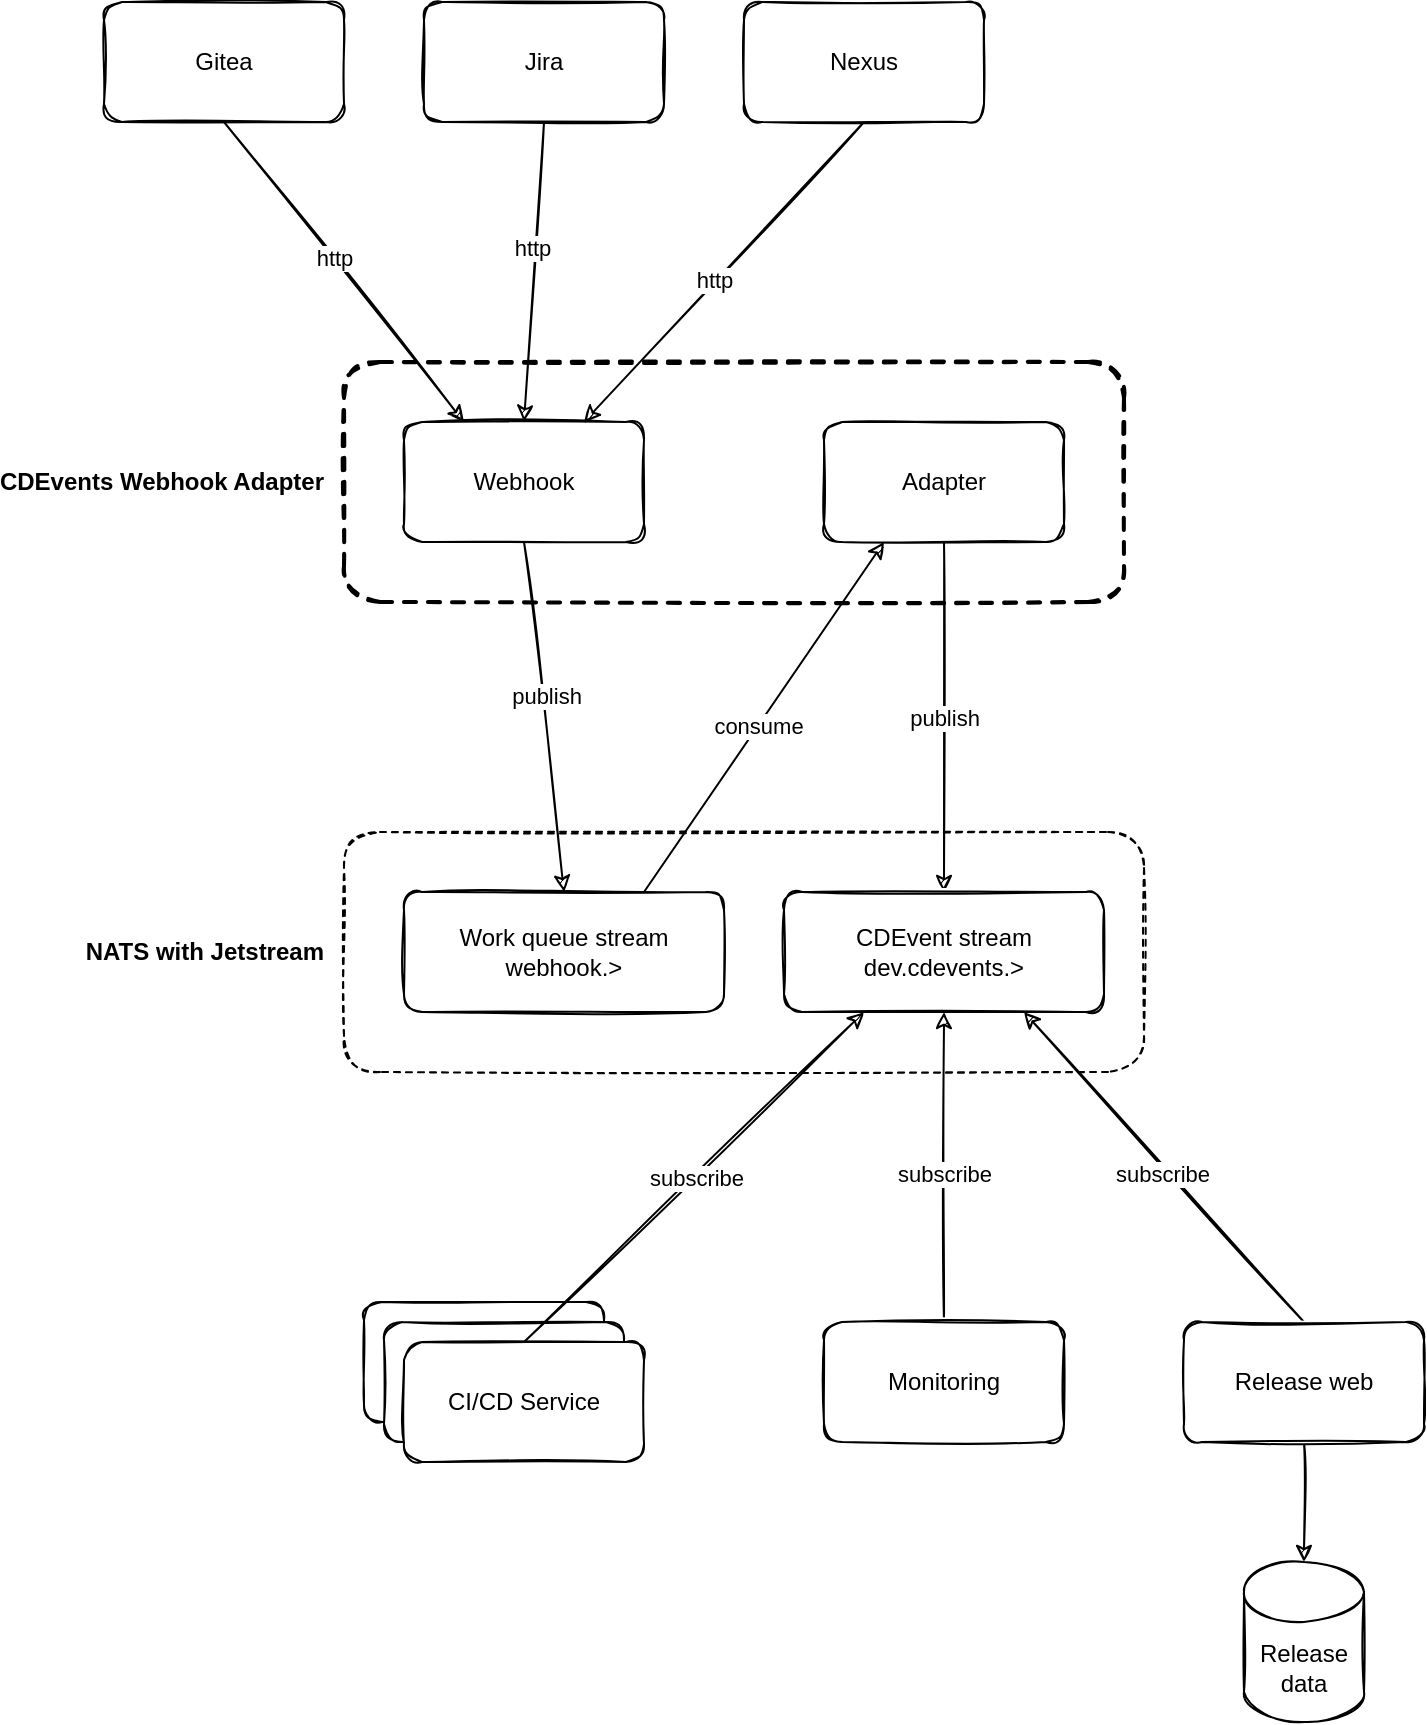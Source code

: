<mxfile version="14.4.2" type="device"><diagram id="qVODkAwInKB7VCMobUVD" name="Page-1"><mxGraphModel dx="1018" dy="741" grid="1" gridSize="10" guides="1" tooltips="1" connect="1" arrows="1" fold="1" page="1" pageScale="1" pageWidth="1654" pageHeight="1169" math="0" shadow="0"><root><mxCell id="0"/><mxCell id="1" parent="0"/><mxCell id="2Oaz2MoC0EQJPYMRsD4g-6" value="CDEvents Webhook Adapter" style="rounded=1;whiteSpace=wrap;html=1;sketch=1;dashed=1;labelPosition=left;verticalLabelPosition=middle;align=right;verticalAlign=middle;strokeWidth=2;fontStyle=1;spacing=10;" vertex="1" parent="1"><mxGeometry x="300" y="280" width="390" height="120" as="geometry"/></mxCell><mxCell id="2Oaz2MoC0EQJPYMRsD4g-14" style="edgeStyle=none;rounded=0;sketch=1;orthogonalLoop=1;jettySize=auto;html=1;exitX=0.5;exitY=1;exitDx=0;exitDy=0;entryX=0.25;entryY=0;entryDx=0;entryDy=0;" edge="1" parent="1" source="2Oaz2MoC0EQJPYMRsD4g-3" target="2Oaz2MoC0EQJPYMRsD4g-8"><mxGeometry relative="1" as="geometry"/></mxCell><mxCell id="2Oaz2MoC0EQJPYMRsD4g-21" value="http" style="edgeLabel;html=1;align=center;verticalAlign=middle;resizable=0;points=[];" vertex="1" connectable="0" parent="2Oaz2MoC0EQJPYMRsD4g-14"><mxGeometry x="-0.096" relative="1" as="geometry"><mxPoint as="offset"/></mxGeometry></mxCell><mxCell id="2Oaz2MoC0EQJPYMRsD4g-3" value="Gitea" style="rounded=1;whiteSpace=wrap;html=1;sketch=1;" vertex="1" parent="1"><mxGeometry x="180" y="100" width="120" height="60" as="geometry"/></mxCell><mxCell id="2Oaz2MoC0EQJPYMRsD4g-13" style="edgeStyle=none;rounded=0;sketch=1;orthogonalLoop=1;jettySize=auto;html=1;exitX=0.5;exitY=1;exitDx=0;exitDy=0;entryX=0.5;entryY=0;entryDx=0;entryDy=0;" edge="1" parent="1" source="2Oaz2MoC0EQJPYMRsD4g-4" target="2Oaz2MoC0EQJPYMRsD4g-8"><mxGeometry relative="1" as="geometry"/></mxCell><mxCell id="2Oaz2MoC0EQJPYMRsD4g-22" value="http" style="edgeLabel;html=1;align=center;verticalAlign=middle;resizable=0;points=[];" vertex="1" connectable="0" parent="2Oaz2MoC0EQJPYMRsD4g-13"><mxGeometry x="-0.158" y="-2" relative="1" as="geometry"><mxPoint as="offset"/></mxGeometry></mxCell><mxCell id="2Oaz2MoC0EQJPYMRsD4g-4" value="Jira" style="rounded=1;whiteSpace=wrap;html=1;sketch=1;" vertex="1" parent="1"><mxGeometry x="340" y="100" width="120" height="60" as="geometry"/></mxCell><mxCell id="2Oaz2MoC0EQJPYMRsD4g-12" style="rounded=0;sketch=1;orthogonalLoop=1;jettySize=auto;html=1;exitX=0.5;exitY=1;exitDx=0;exitDy=0;entryX=0.75;entryY=0;entryDx=0;entryDy=0;" edge="1" parent="1" source="2Oaz2MoC0EQJPYMRsD4g-5" target="2Oaz2MoC0EQJPYMRsD4g-8"><mxGeometry relative="1" as="geometry"/></mxCell><mxCell id="2Oaz2MoC0EQJPYMRsD4g-23" value="http" style="edgeLabel;html=1;align=center;verticalAlign=middle;resizable=0;points=[];" vertex="1" connectable="0" parent="2Oaz2MoC0EQJPYMRsD4g-12"><mxGeometry x="0.062" y="-1" relative="1" as="geometry"><mxPoint as="offset"/></mxGeometry></mxCell><mxCell id="2Oaz2MoC0EQJPYMRsD4g-5" value="Nexus" style="rounded=1;whiteSpace=wrap;html=1;sketch=1;" vertex="1" parent="1"><mxGeometry x="500" y="100" width="120" height="60" as="geometry"/></mxCell><mxCell id="2Oaz2MoC0EQJPYMRsD4g-7" value="NATS with Jetstream" style="rounded=1;whiteSpace=wrap;html=1;sketch=1;dashed=1;labelPosition=left;verticalLabelPosition=middle;align=right;verticalAlign=middle;fontStyle=1;spacing=10;" vertex="1" parent="1"><mxGeometry x="300" y="515" width="400" height="120" as="geometry"/></mxCell><mxCell id="2Oaz2MoC0EQJPYMRsD4g-15" style="edgeStyle=none;rounded=0;sketch=1;orthogonalLoop=1;jettySize=auto;html=1;exitX=0.5;exitY=1;exitDx=0;exitDy=0;entryX=0.5;entryY=0;entryDx=0;entryDy=0;" edge="1" parent="1" source="2Oaz2MoC0EQJPYMRsD4g-8" target="2Oaz2MoC0EQJPYMRsD4g-10"><mxGeometry relative="1" as="geometry"/></mxCell><mxCell id="2Oaz2MoC0EQJPYMRsD4g-18" value="publish" style="edgeLabel;html=1;align=center;verticalAlign=middle;resizable=0;points=[];" vertex="1" connectable="0" parent="2Oaz2MoC0EQJPYMRsD4g-15"><mxGeometry x="-0.12" y="2" relative="1" as="geometry"><mxPoint as="offset"/></mxGeometry></mxCell><mxCell id="2Oaz2MoC0EQJPYMRsD4g-8" value="Webhook" style="rounded=1;whiteSpace=wrap;html=1;sketch=1;" vertex="1" parent="1"><mxGeometry x="330" y="310" width="120" height="60" as="geometry"/></mxCell><mxCell id="2Oaz2MoC0EQJPYMRsD4g-17" style="edgeStyle=none;rounded=0;sketch=1;orthogonalLoop=1;jettySize=auto;html=1;exitX=0.5;exitY=1;exitDx=0;exitDy=0;entryX=0.5;entryY=0;entryDx=0;entryDy=0;" edge="1" parent="1" source="2Oaz2MoC0EQJPYMRsD4g-9" target="2Oaz2MoC0EQJPYMRsD4g-11"><mxGeometry relative="1" as="geometry"/></mxCell><mxCell id="2Oaz2MoC0EQJPYMRsD4g-20" value="publish" style="edgeLabel;html=1;align=center;verticalAlign=middle;resizable=0;points=[];" vertex="1" connectable="0" parent="2Oaz2MoC0EQJPYMRsD4g-17"><mxGeometry x="0.006" relative="1" as="geometry"><mxPoint as="offset"/></mxGeometry></mxCell><mxCell id="2Oaz2MoC0EQJPYMRsD4g-9" value="Adapter" style="rounded=1;whiteSpace=wrap;html=1;sketch=1;" vertex="1" parent="1"><mxGeometry x="540" y="310" width="120" height="60" as="geometry"/></mxCell><mxCell id="2Oaz2MoC0EQJPYMRsD4g-16" style="edgeStyle=none;rounded=0;sketch=1;orthogonalLoop=1;jettySize=auto;html=1;exitX=0.75;exitY=0;exitDx=0;exitDy=0;entryX=0.25;entryY=1;entryDx=0;entryDy=0;" edge="1" parent="1" source="2Oaz2MoC0EQJPYMRsD4g-10" target="2Oaz2MoC0EQJPYMRsD4g-9"><mxGeometry relative="1" as="geometry"/></mxCell><mxCell id="2Oaz2MoC0EQJPYMRsD4g-19" value="consume" style="edgeLabel;html=1;align=center;verticalAlign=middle;resizable=0;points=[];" vertex="1" connectable="0" parent="2Oaz2MoC0EQJPYMRsD4g-16"><mxGeometry x="-0.052" relative="1" as="geometry"><mxPoint as="offset"/></mxGeometry></mxCell><mxCell id="2Oaz2MoC0EQJPYMRsD4g-10" value="Work queue stream&lt;br&gt;webhook.&amp;gt;" style="rounded=1;whiteSpace=wrap;html=1;sketch=1;" vertex="1" parent="1"><mxGeometry x="330" y="545" width="160" height="60" as="geometry"/></mxCell><mxCell id="2Oaz2MoC0EQJPYMRsD4g-11" value="CDEvent stream&lt;br&gt;dev.cdevents.&amp;gt;" style="rounded=1;whiteSpace=wrap;html=1;sketch=1;" vertex="1" parent="1"><mxGeometry x="520" y="545" width="160" height="60" as="geometry"/></mxCell><mxCell id="2Oaz2MoC0EQJPYMRsD4g-24" value="CI/CD Service" style="rounded=1;whiteSpace=wrap;html=1;sketch=1;" vertex="1" parent="1"><mxGeometry x="310" y="750" width="120" height="60" as="geometry"/></mxCell><mxCell id="2Oaz2MoC0EQJPYMRsD4g-25" value="CI/CD Service" style="rounded=1;whiteSpace=wrap;html=1;sketch=1;" vertex="1" parent="1"><mxGeometry x="320" y="760" width="120" height="60" as="geometry"/></mxCell><mxCell id="2Oaz2MoC0EQJPYMRsD4g-29" style="edgeStyle=none;rounded=0;sketch=1;orthogonalLoop=1;jettySize=auto;html=1;exitX=0.5;exitY=0;exitDx=0;exitDy=0;entryX=0.25;entryY=1;entryDx=0;entryDy=0;" edge="1" parent="1" source="2Oaz2MoC0EQJPYMRsD4g-26" target="2Oaz2MoC0EQJPYMRsD4g-11"><mxGeometry relative="1" as="geometry"/></mxCell><mxCell id="2Oaz2MoC0EQJPYMRsD4g-36" value="subscribe" style="edgeLabel;html=1;align=center;verticalAlign=middle;resizable=0;points=[];" vertex="1" connectable="0" parent="2Oaz2MoC0EQJPYMRsD4g-29"><mxGeometry x="0.003" y="-1" relative="1" as="geometry"><mxPoint as="offset"/></mxGeometry></mxCell><mxCell id="2Oaz2MoC0EQJPYMRsD4g-26" value="CI/CD Service" style="rounded=1;whiteSpace=wrap;html=1;sketch=1;" vertex="1" parent="1"><mxGeometry x="330" y="770" width="120" height="60" as="geometry"/></mxCell><mxCell id="2Oaz2MoC0EQJPYMRsD4g-30" style="edgeStyle=none;rounded=0;sketch=1;orthogonalLoop=1;jettySize=auto;html=1;exitX=0.5;exitY=0;exitDx=0;exitDy=0;entryX=0.5;entryY=1;entryDx=0;entryDy=0;" edge="1" parent="1" source="2Oaz2MoC0EQJPYMRsD4g-27" target="2Oaz2MoC0EQJPYMRsD4g-11"><mxGeometry relative="1" as="geometry"/></mxCell><mxCell id="2Oaz2MoC0EQJPYMRsD4g-35" value="subscribe" style="edgeLabel;html=1;align=center;verticalAlign=middle;resizable=0;points=[];" vertex="1" connectable="0" parent="2Oaz2MoC0EQJPYMRsD4g-30"><mxGeometry x="-0.045" relative="1" as="geometry"><mxPoint as="offset"/></mxGeometry></mxCell><mxCell id="2Oaz2MoC0EQJPYMRsD4g-27" value="Monitoring" style="rounded=1;whiteSpace=wrap;html=1;sketch=1;" vertex="1" parent="1"><mxGeometry x="540" y="760" width="120" height="60" as="geometry"/></mxCell><mxCell id="2Oaz2MoC0EQJPYMRsD4g-31" style="edgeStyle=none;rounded=0;sketch=1;orthogonalLoop=1;jettySize=auto;html=1;exitX=0.5;exitY=0;exitDx=0;exitDy=0;entryX=0.75;entryY=1;entryDx=0;entryDy=0;" edge="1" parent="1" source="2Oaz2MoC0EQJPYMRsD4g-28" target="2Oaz2MoC0EQJPYMRsD4g-11"><mxGeometry relative="1" as="geometry"/></mxCell><mxCell id="2Oaz2MoC0EQJPYMRsD4g-34" value="subscribe" style="edgeLabel;html=1;align=center;verticalAlign=middle;resizable=0;points=[];" vertex="1" connectable="0" parent="2Oaz2MoC0EQJPYMRsD4g-31"><mxGeometry x="-0.017" y="3" relative="1" as="geometry"><mxPoint as="offset"/></mxGeometry></mxCell><mxCell id="2Oaz2MoC0EQJPYMRsD4g-33" style="edgeStyle=none;rounded=0;sketch=1;orthogonalLoop=1;jettySize=auto;html=1;exitX=0.5;exitY=1;exitDx=0;exitDy=0;entryX=0.5;entryY=0;entryDx=0;entryDy=0;entryPerimeter=0;" edge="1" parent="1" source="2Oaz2MoC0EQJPYMRsD4g-28" target="2Oaz2MoC0EQJPYMRsD4g-32"><mxGeometry relative="1" as="geometry"/></mxCell><mxCell id="2Oaz2MoC0EQJPYMRsD4g-28" value="Release web" style="rounded=1;whiteSpace=wrap;html=1;sketch=1;" vertex="1" parent="1"><mxGeometry x="720" y="760" width="120" height="60" as="geometry"/></mxCell><mxCell id="2Oaz2MoC0EQJPYMRsD4g-32" value="Release&lt;br&gt;data" style="shape=cylinder3;whiteSpace=wrap;html=1;boundedLbl=1;backgroundOutline=1;size=15;sketch=1;" vertex="1" parent="1"><mxGeometry x="750" y="880" width="60" height="80" as="geometry"/></mxCell></root></mxGraphModel></diagram></mxfile>